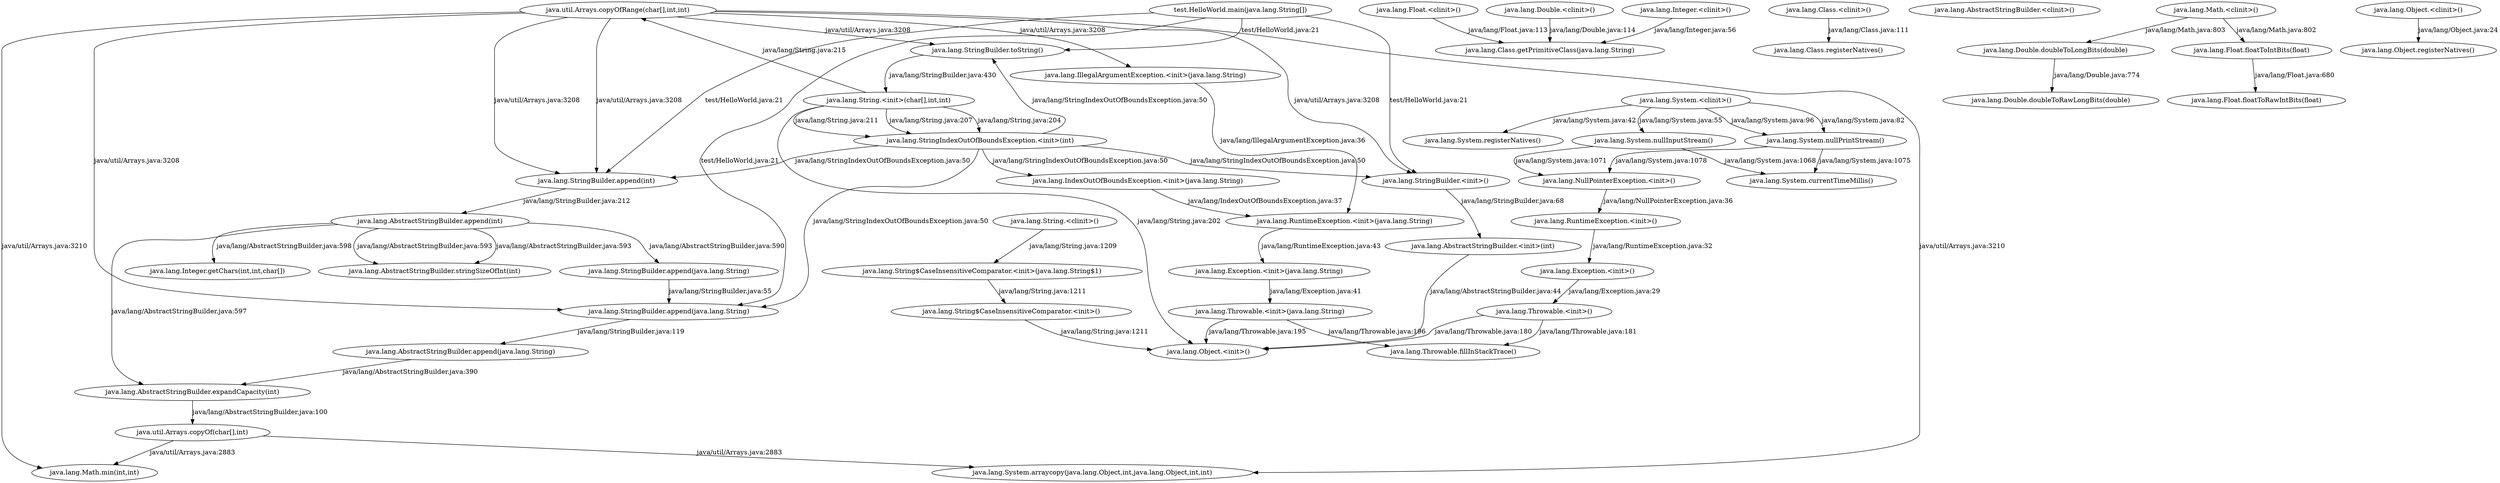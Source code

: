 digraph G {
	m3716 [label="java.util.Arrays.copyOf(char[],int)"];
	m3716 -> m1280 [label="java/util/Arrays.java:2883"];
	m3716 -> m1684 [label="java/util/Arrays.java:2883"];
	m658 [label="java.lang.AbstractStringBuilder.<init>(int)"];
	m658 -> m1295 [label="java/lang/AbstractStringBuilder.java:44"];
	m1180 [label="java.lang.Float.<clinit>()"];
	m1180 -> m1001 [label="java/lang/Float.java:113"];
	m1699 [label="java.lang.System.nullInputStream()"];
	m1699 -> m1287 [label="java/lang/System.java:1071"];
	m1699 -> m1687 [label="java/lang/System.java:1068"];
	m1024 [label="java.lang.Class.registerNatives()"];
	m665 [label="java.lang.AbstractStringBuilder.append(java.lang.String)"];
	m665 -> m673 [label="java/lang/AbstractStringBuilder.java:390"];
	m1522 [label="java.lang.String.<clinit>()"];
	m1522 -> m1594 [label="java/lang/String.java:1209"];
	m1700 [label="java.lang.System.nullPrintStream()"];
	m1700 -> m1287 [label="java/lang/System.java:1078"];
	m1700 -> m1687 [label="java/lang/System.java:1075"];
	m657 [label="java.lang.AbstractStringBuilder.<clinit>()"];
	m1793 [label="java.lang.Throwable.<init>()"];
	m1793 -> m1295 [label="java/lang/Throwable.java:180"];
	m1793 -> m1797 [label="java/lang/Throwable.java:181"];
	m1273 [label="java.lang.Math.<clinit>()"];
	m1273 -> m1145 [label="java/lang/Math.java:803"];
	m1273 -> m1187 [label="java/lang/Math.java:802"];
	m1682 [label="java.lang.System.<clinit>()"];
	m1682 -> m1699 [label="java/lang/System.java:55"];
	m1682 -> m1700 [label="java/lang/System.java:82"];
	m1682 -> m1700 [label="java/lang/System.java:96"];
	m1682 -> m1701 [label="java/lang/System.java:42"];
	m678 [label="java.lang.AbstractStringBuilder.stringSizeOfInt(int)"];
	m1464 [label="java.lang.RuntimeException.<init>(java.lang.String)"];
	m1464 -> m1175 [label="java/lang/RuntimeException.java:43"];
	m1175 [label="java.lang.Exception.<init>(java.lang.String)"];
	m1175 -> m1794 [label="java/lang/Exception.java:41"];
	m1187 [label="java.lang.Float.floatToIntBits(float)"];
	m1187 -> m1188 [label="java/lang/Float.java:680"];
	m1636 [label="java.lang.StringBuilder.append(java.lang.String)"];
	m1636 -> m1637 [label="java/lang/StringBuilder.java:55"];
	m1637 [label="java.lang.StringBuilder.append(java.lang.String)"];
	m1637 -> m665 [label="java/lang/StringBuilder.java:119"];
	m1207 [label="java.lang.IndexOutOfBoundsException.<init>(java.lang.String)"];
	m1207 -> m1464 [label="java/lang/IndexOutOfBoundsException.java:37"];
	m1294 [label="java.lang.Object.<clinit>()"];
	m1294 -> m1301 [label="java/lang/Object.java:24"];
	m1630 [label="java.lang.StringBuilder.append(int)"];
	m1630 -> m662 [label="java/lang/StringBuilder.java:212"];
	m3721 [label="java.util.Arrays.copyOfRange(char[],int,int)"];
	m3721 -> m1199 [label="java/util/Arrays.java:3208"];
	m3721 -> m1280 [label="java/util/Arrays.java:3210"];
	m3721 -> m1623 [label="java/util/Arrays.java:3208"];
	m3721 -> m1630 [label="java/util/Arrays.java:3208"];
	m3721 -> m1630 [label="java/util/Arrays.java:3208"];
	m3721 -> m1637 [label="java/util/Arrays.java:3208"];
	m3721 -> m1652 [label="java/util/Arrays.java:3208"];
	m3721 -> m1684 [label="java/util/Arrays.java:3210"];
	m1199 [label="java.lang.IllegalArgumentException.<init>(java.lang.String)"];
	m1199 -> m1464 [label="java/lang/IllegalArgumentException.java:36"];
	m1145 [label="java.lang.Double.doubleToLongBits(double)"];
	m1145 -> m1146 [label="java/lang/Double.java:774"];
	m1287 [label="java.lang.NullPointerException.<init>()"];
	m1287 -> m1463 [label="java/lang/NullPointerException.java:36"];
	m1532 [label="java.lang.String.<init>(char[],int,int)"];
	m1532 -> m1295 [label="java/lang/String.java:202"];
	m1532 -> m1679 [label="java/lang/String.java:211"];
	m1532 -> m1679 [label="java/lang/String.java:207"];
	m1532 -> m1679 [label="java/lang/String.java:204"];
	m1532 -> m3721 [label="java/lang/String.java:215"];
	m1146 [label="java.lang.Double.doubleToRawLongBits(double)"];
	m1797 [label="java.lang.Throwable.fillInStackTrace()"];
	m1684 [label="java.lang.System.arraycopy(java.lang.Object,int,java.lang.Object,int,int)"];
	m1463 [label="java.lang.RuntimeException.<init>()"];
	m1463 -> m1174 [label="java/lang/RuntimeException.java:32"];
	m1174 [label="java.lang.Exception.<init>()"];
	m1174 -> m1793 [label="java/lang/Exception.java:29"];
	m1701 [label="java.lang.System.registerNatives()"];
	m1687 [label="java.lang.System.currentTimeMillis()"];
	m1593 [label="java.lang.String$CaseInsensitiveComparator.<init>()"];
	m1593 -> m1295 [label="java/lang/String.java:1211"];
	m1652 [label="java.lang.StringBuilder.toString()"];
	m1652 -> m1532 [label="java/lang/StringBuilder.java:430"];
	m951 [label="java.lang.Class.<clinit>()"];
	m951 -> m1024 [label="java/lang/Class.java:111"];
	m1001 [label="java.lang.Class.getPrimitiveClass(java.lang.String)"];
	m1188 [label="java.lang.Float.floatToRawIntBits(float)"];
	m1140 [label="java.lang.Double.<clinit>()"];
	m1140 -> m1001 [label="java/lang/Double.java:114"];
	m673 [label="java.lang.AbstractStringBuilder.expandCapacity(int)"];
	m673 -> m3716 [label="java/lang/AbstractStringBuilder.java:100"];
	m0 [label="test.HelloWorld.main(java.lang.String[])"];
	m0 -> m1623 [label="test/HelloWorld.java:21"];
	m0 -> m1630 [label="test/HelloWorld.java:21"];
	m0 -> m1637 [label="test/HelloWorld.java:21"];
	m0 -> m1652 [label="test/HelloWorld.java:21"];
	m1623 [label="java.lang.StringBuilder.<init>()"];
	m1623 -> m658 [label="java/lang/StringBuilder.java:68"];
	m662 [label="java.lang.AbstractStringBuilder.append(int)"];
	m662 -> m673 [label="java/lang/AbstractStringBuilder.java:597"];
	m662 -> m678 [label="java/lang/AbstractStringBuilder.java:593"];
	m662 -> m678 [label="java/lang/AbstractStringBuilder.java:593"];
	m662 -> m1223 [label="java/lang/AbstractStringBuilder.java:598"];
	m662 -> m1636 [label="java/lang/AbstractStringBuilder.java:590"];
	m1280 [label="java.lang.Math.min(int,int)"];
	m1223 [label="java.lang.Integer.getChars(int,int,char[])"];
	m1301 [label="java.lang.Object.registerNatives()"];
	m1214 [label="java.lang.Integer.<clinit>()"];
	m1214 -> m1001 [label="java/lang/Integer.java:56"];
	m1594 [label="java.lang.String$CaseInsensitiveComparator.<init>(java.lang.String$1)"];
	m1594 -> m1593 [label="java/lang/String.java:1211"];
	m1794 [label="java.lang.Throwable.<init>(java.lang.String)"];
	m1794 -> m1295 [label="java/lang/Throwable.java:195"];
	m1794 -> m1797 [label="java/lang/Throwable.java:196"];
	m1295 [label="java.lang.Object.<init>()"];
	m1679 [label="java.lang.StringIndexOutOfBoundsException.<init>(int)"];
	m1679 -> m1207 [label="java/lang/StringIndexOutOfBoundsException.java:50"];
	m1679 -> m1623 [label="java/lang/StringIndexOutOfBoundsException.java:50"];
	m1679 -> m1630 [label="java/lang/StringIndexOutOfBoundsException.java:50"];
	m1679 -> m1637 [label="java/lang/StringIndexOutOfBoundsException.java:50"];
	m1679 -> m1652 [label="java/lang/StringIndexOutOfBoundsException.java:50"];
}
